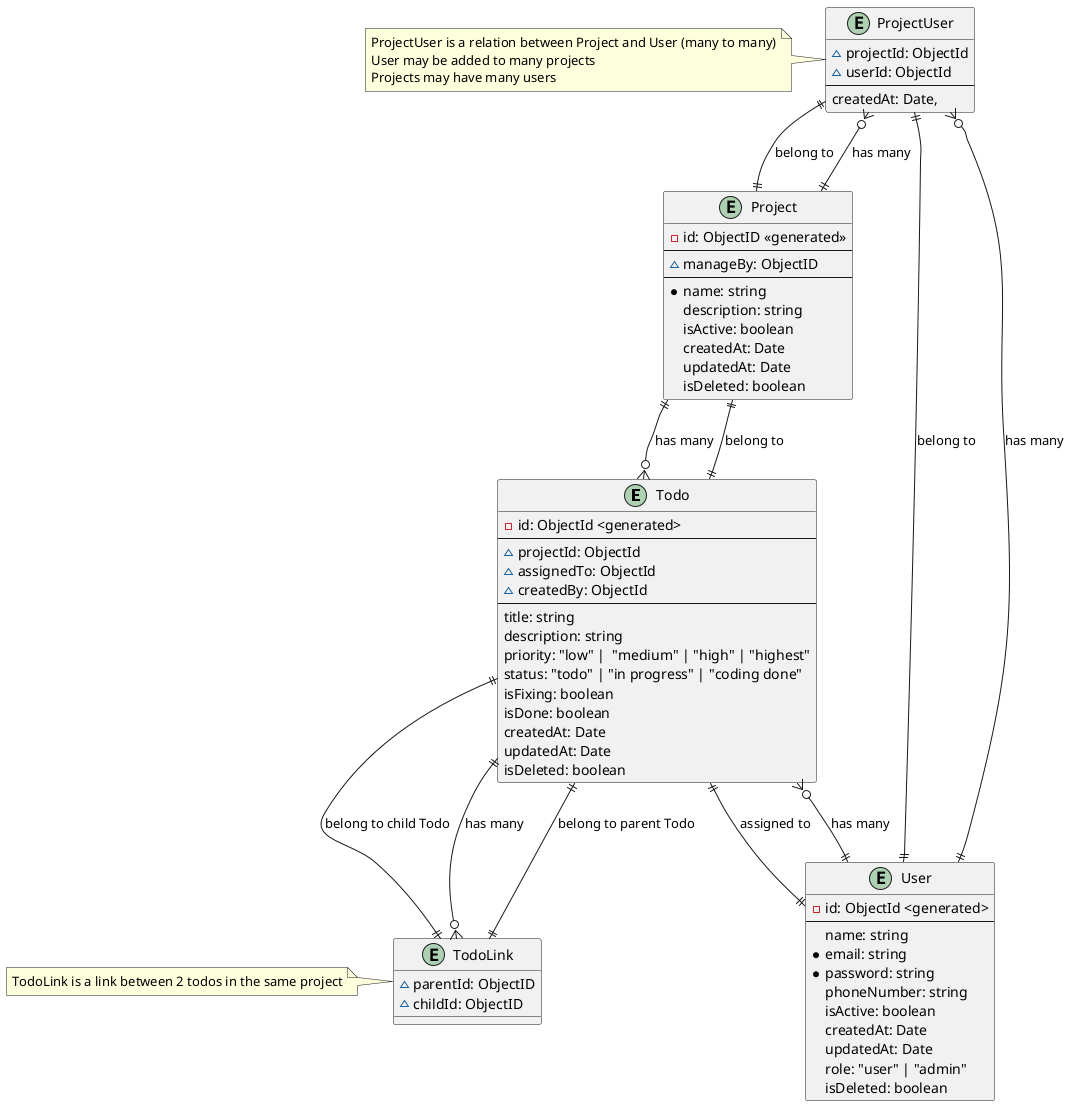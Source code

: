 @startuml Todo
entity Todo {
  -id: ObjectId <generated>
  --
  ~projectId: ObjectId
  ~assignedTo: ObjectId
  ~createdBy: ObjectId
  --
  title: string
  description: string
  priority: "low" |  "medium" | "high" | "highest"
  status: "todo" | "in progress" | "coding done"
  isFixing: boolean
  isDone: boolean
  createdAt: Date
  updatedAt: Date
  isDeleted: boolean
}
entity Project {
  -id: ObjectID <<generated>>
  --
  ~manageBy: ObjectID
  --
  *name: string
  description: string
  isActive: boolean
  createdAt: Date
  updatedAt: Date
  isDeleted: boolean
}
entity User {
  -id: ObjectId <generated>
  --
  name: string
  *email: string
  *password: string
  phoneNumber: string
  isActive: boolean
  createdAt: Date
  updatedAt: Date
  role: "user" | "admin"
  isDeleted: boolean
}
entity ProjectUser {
  ~projectId: ObjectId
  ~userId: ObjectId
  --
  createdAt: Date,
}
entity TodoLink {
  ~parentId: ObjectID
  ~childId: ObjectID
}

note left of ProjectUser
  ProjectUser is a relation between Project and User (many to many)
  User may be added to many projects
  Projects may have many users
end note

note left of TodoLink
  TodoLink is a link between 2 todos in the same project
end note

User||--o{Todo : has many
User||--o{ProjectUser : has many
Project||--o{ProjectUser: has many
Project||--o{Todo : has many

ProjectUser||--||User : belong to
ProjectUser||--||Project : belong to

Todo||--o{TodoLink : has many

Todo||--||User: assigned to
' belong to
Todo||--||Project: belong to
TodoLink||--||Todo : belong to parent Todo
TodoLink||--||Todo : belong to child Todo


@enduml